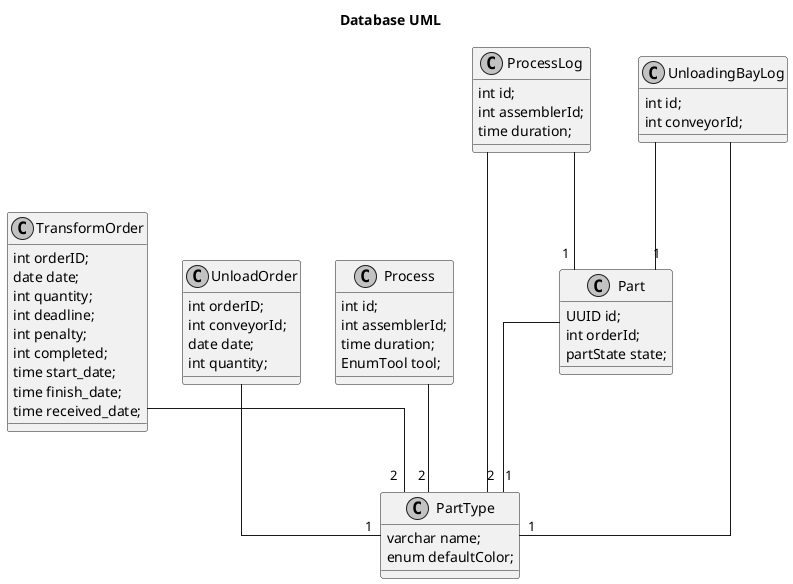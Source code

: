 @startuml
skinparam linetype ortho
skinparam Monochrome true

title Database UML


class Part{
	UUID id;
  int orderId;
  partState state;
}

Part --"1" PartType

class PartType {
  varchar name;
  enum defaultColor;
}

class TransformOrder{
  int orderID;
  date date;
  int quantity;
  int deadline;
  int penalty;
  int completed;
  time start_date;
  time finish_date;
  time received_date;
}

TransformOrder --"2" PartType

class UnloadOrder{
  int orderID;
	int conveyorId;
  date date;
  int quantity;
}

UnloadOrder --"1" PartType

class Process{
  int id;
  int assemblerId;
	time duration;
  EnumTool tool;
}

Process --"2" PartType

class ProcessLog{
  int id;
	int assemblerId;
	time duration;
}

ProcessLog --"1" Part
ProcessLog --"2" PartType

class UnloadingBayLog{
  int id;
	int conveyorId;
}

UnloadingBayLog --"1" Part
UnloadingBayLog --"1" PartType

@enduml